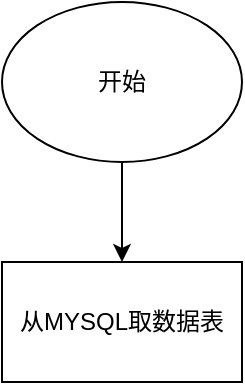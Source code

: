 <mxfile version="10.6.3" type="github"><diagram id="9Uy6kH28D09ZW6499GpJ" name="ç¬¬ 1 é¡µ"><mxGraphModel dx="1362" dy="637" grid="1" gridSize="10" guides="1" tooltips="1" connect="1" arrows="1" fold="1" page="1" pageScale="1" pageWidth="827" pageHeight="1169" math="0" shadow="0"><root><mxCell id="0"/><mxCell id="1" parent="0"/><mxCell id="KlSgEJXzinLuX7-O2WM2-1" value="从MYSQL取数据表" style="rounded=0;whiteSpace=wrap;html=1;" parent="1" vertex="1"><mxGeometry x="353" y="220" width="120" height="60" as="geometry"/></mxCell><mxCell id="ZHWkfFDcBEwezp-I0lJZ-2" style="edgeStyle=orthogonalEdgeStyle;rounded=0;orthogonalLoop=1;jettySize=auto;html=1;exitX=0.5;exitY=1;exitDx=0;exitDy=0;" edge="1" parent="1" source="ZHWkfFDcBEwezp-I0lJZ-1" target="KlSgEJXzinLuX7-O2WM2-1"><mxGeometry relative="1" as="geometry"/></mxCell><mxCell id="ZHWkfFDcBEwezp-I0lJZ-1" value="开始" style="ellipse;whiteSpace=wrap;html=1;" vertex="1" parent="1"><mxGeometry x="353" y="90" width="120" height="80" as="geometry"/></mxCell></root></mxGraphModel></diagram></mxfile>